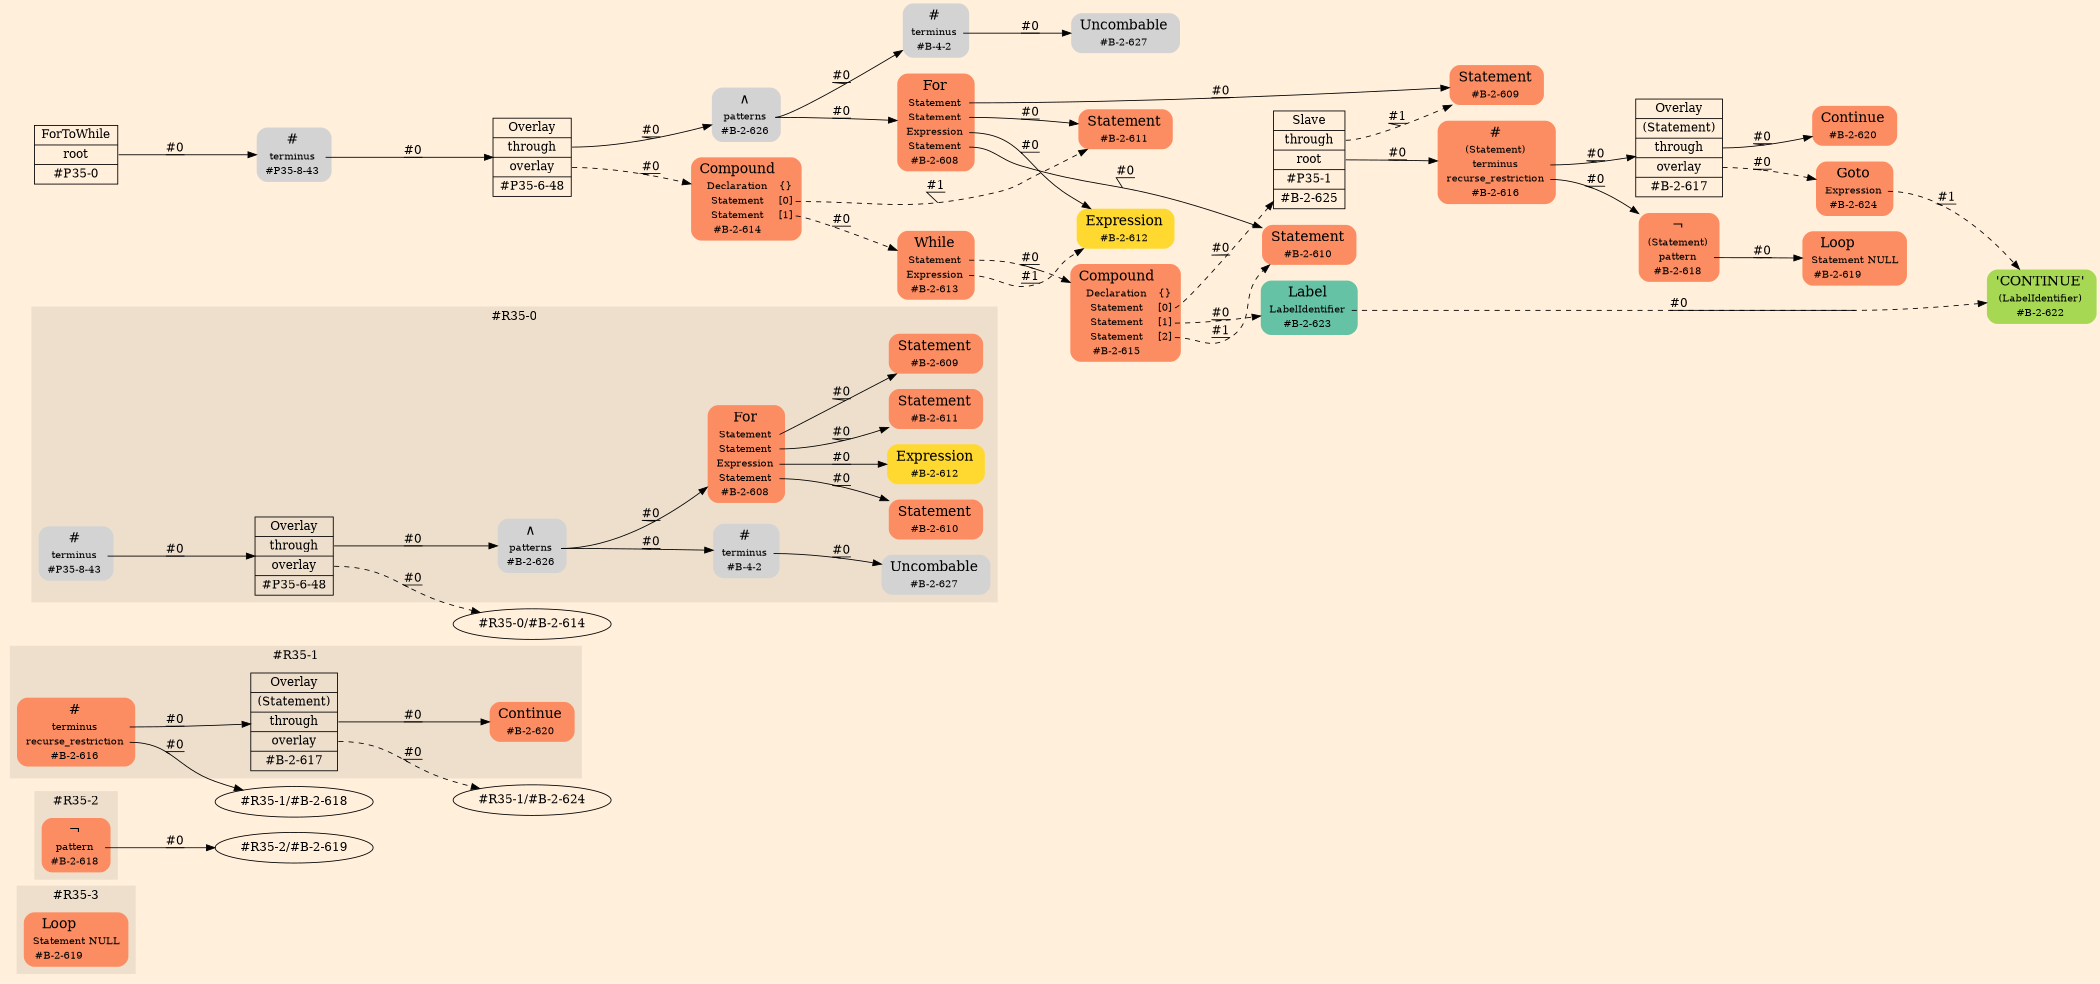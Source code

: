 digraph Inferno {
graph [
rankdir = "LR"
ranksep = 1.0
size = "14,20"
bgcolor = antiquewhite1
color = black
fontcolor = black
];
node [
];
subgraph "cluster#R35-3" {
label = "#R35-3"
style = "filled"
color = antiquewhite2
"#R35-3/#B-2-619" [
shape = "plaintext"
fillcolor = "/set28/2"
label = <<TABLE BORDER="0" CELLBORDER="0" CELLSPACING="0">
 <TR>
  <TD><FONT POINT-SIZE="16.0">Loop</FONT></TD>
  <TD></TD>
 </TR>
 <TR>
  <TD>Statement</TD>
  <TD PORT="port0">NULL</TD>
 </TR>
 <TR>
  <TD>#B-2-619</TD>
  <TD PORT="port1"></TD>
 </TR>
</TABLE>>
style = "rounded,filled"
fontsize = "12"
];
}
subgraph "cluster#R35-2" {
label = "#R35-2"
style = "filled"
color = antiquewhite2
"#R35-2/#B-2-618" [
shape = "plaintext"
fillcolor = "/set28/2"
label = <<TABLE BORDER="0" CELLBORDER="0" CELLSPACING="0">
 <TR>
  <TD><FONT POINT-SIZE="16.0">¬</FONT></TD>
  <TD></TD>
 </TR>
 <TR>
  <TD>pattern</TD>
  <TD PORT="port0"></TD>
 </TR>
 <TR>
  <TD>#B-2-618</TD>
  <TD PORT="port1"></TD>
 </TR>
</TABLE>>
style = "rounded,filled"
fontsize = "12"
];
}
"#R35-2/#B-2-618":port0 -> "#R35-2/#B-2-619" [style="solid"
label = "#0"
decorate = true
color = black
fontcolor = black
];
subgraph "cluster#R35-1" {
label = "#R35-1"
style = "filled"
color = antiquewhite2
"#R35-1/#B-2-620" [
shape = "plaintext"
fillcolor = "/set28/2"
label = <<TABLE BORDER="0" CELLBORDER="0" CELLSPACING="0">
 <TR>
  <TD><FONT POINT-SIZE="16.0">Continue</FONT></TD>
  <TD></TD>
 </TR>
 <TR>
  <TD>#B-2-620</TD>
  <TD PORT="port0"></TD>
 </TR>
</TABLE>>
style = "rounded,filled"
fontsize = "12"
];
"#R35-1/#B-2-616" [
shape = "plaintext"
fillcolor = "/set28/2"
label = <<TABLE BORDER="0" CELLBORDER="0" CELLSPACING="0">
 <TR>
  <TD><FONT POINT-SIZE="16.0">#</FONT></TD>
  <TD></TD>
 </TR>
 <TR>
  <TD>terminus</TD>
  <TD PORT="port0"></TD>
 </TR>
 <TR>
  <TD>recurse_restriction</TD>
  <TD PORT="port1"></TD>
 </TR>
 <TR>
  <TD>#B-2-616</TD>
  <TD PORT="port2"></TD>
 </TR>
</TABLE>>
style = "rounded,filled"
fontsize = "12"
];
"#R35-1/#B-2-617" [
shape = "record"
fillcolor = antiquewhite2
label = "<fixed> Overlay | <port0> (Statement) | <port1> through | <port2> overlay | <port3> #B-2-617"
style = "filled"
fontsize = "14"
color = black
fontcolor = black
];
}
"#R35-1/#B-2-616":port0 -> "#R35-1/#B-2-617" [style="solid"
label = "#0"
decorate = true
color = black
fontcolor = black
];
"#R35-1/#B-2-616":port1 -> "#R35-1/#B-2-618" [style="solid"
label = "#0"
decorate = true
color = black
fontcolor = black
];
"#R35-1/#B-2-617":port1 -> "#R35-1/#B-2-620" [style="solid"
label = "#0"
decorate = true
color = black
fontcolor = black
];
"#R35-1/#B-2-617":port2 -> "#R35-1/#B-2-624" [style="dashed"
label = "#0"
decorate = true
color = black
fontcolor = black
];
subgraph "cluster#R35-0" {
label = "#R35-0"
style = "filled"
color = antiquewhite2
"#R35-0/#B-2-627" [
shape = "plaintext"
label = <<TABLE BORDER="0" CELLBORDER="0" CELLSPACING="0">
 <TR>
  <TD><FONT POINT-SIZE="16.0">Uncombable</FONT></TD>
  <TD></TD>
 </TR>
 <TR>
  <TD>#B-2-627</TD>
  <TD PORT="port0"></TD>
 </TR>
</TABLE>>
style = "rounded,filled"
fontsize = "12"
];
"#R35-0/#B-4-2" [
shape = "plaintext"
label = <<TABLE BORDER="0" CELLBORDER="0" CELLSPACING="0">
 <TR>
  <TD><FONT POINT-SIZE="16.0">#</FONT></TD>
  <TD></TD>
 </TR>
 <TR>
  <TD>terminus</TD>
  <TD PORT="port0"></TD>
 </TR>
 <TR>
  <TD>#B-4-2</TD>
  <TD PORT="port1"></TD>
 </TR>
</TABLE>>
style = "rounded,filled"
fontsize = "12"
];
"#R35-0/#B-2-612" [
shape = "plaintext"
fillcolor = "/set28/6"
label = <<TABLE BORDER="0" CELLBORDER="0" CELLSPACING="0">
 <TR>
  <TD><FONT POINT-SIZE="16.0">Expression</FONT></TD>
  <TD></TD>
 </TR>
 <TR>
  <TD>#B-2-612</TD>
  <TD PORT="port0"></TD>
 </TR>
</TABLE>>
style = "rounded,filled"
fontsize = "12"
];
"#R35-0/#P35-6-48" [
shape = "record"
fillcolor = antiquewhite2
label = "<fixed> Overlay | <port0> through | <port1> overlay | <port2> #P35-6-48"
style = "filled"
fontsize = "14"
color = black
fontcolor = black
];
"#R35-0/#P35-8-43" [
shape = "plaintext"
label = <<TABLE BORDER="0" CELLBORDER="0" CELLSPACING="0">
 <TR>
  <TD><FONT POINT-SIZE="16.0">#</FONT></TD>
  <TD></TD>
 </TR>
 <TR>
  <TD>terminus</TD>
  <TD PORT="port0"></TD>
 </TR>
 <TR>
  <TD>#P35-8-43</TD>
  <TD PORT="port1"></TD>
 </TR>
</TABLE>>
style = "rounded,filled"
fontsize = "12"
];
"#R35-0/#B-2-608" [
shape = "plaintext"
fillcolor = "/set28/2"
label = <<TABLE BORDER="0" CELLBORDER="0" CELLSPACING="0">
 <TR>
  <TD><FONT POINT-SIZE="16.0">For</FONT></TD>
  <TD></TD>
 </TR>
 <TR>
  <TD>Statement</TD>
  <TD PORT="port0"></TD>
 </TR>
 <TR>
  <TD>Statement</TD>
  <TD PORT="port1"></TD>
 </TR>
 <TR>
  <TD>Expression</TD>
  <TD PORT="port2"></TD>
 </TR>
 <TR>
  <TD>Statement</TD>
  <TD PORT="port3"></TD>
 </TR>
 <TR>
  <TD>#B-2-608</TD>
  <TD PORT="port4"></TD>
 </TR>
</TABLE>>
style = "rounded,filled"
fontsize = "12"
];
"#R35-0/#B-2-626" [
shape = "plaintext"
label = <<TABLE BORDER="0" CELLBORDER="0" CELLSPACING="0">
 <TR>
  <TD><FONT POINT-SIZE="16.0">∧</FONT></TD>
  <TD></TD>
 </TR>
 <TR>
  <TD>patterns</TD>
  <TD PORT="port0"></TD>
 </TR>
 <TR>
  <TD>#B-2-626</TD>
  <TD PORT="port1"></TD>
 </TR>
</TABLE>>
style = "rounded,filled"
fontsize = "12"
];
"#R35-0/#B-2-610" [
shape = "plaintext"
fillcolor = "/set28/2"
label = <<TABLE BORDER="0" CELLBORDER="0" CELLSPACING="0">
 <TR>
  <TD><FONT POINT-SIZE="16.0">Statement</FONT></TD>
  <TD></TD>
 </TR>
 <TR>
  <TD>#B-2-610</TD>
  <TD PORT="port0"></TD>
 </TR>
</TABLE>>
style = "rounded,filled"
fontsize = "12"
];
"#R35-0/#B-2-609" [
shape = "plaintext"
fillcolor = "/set28/2"
label = <<TABLE BORDER="0" CELLBORDER="0" CELLSPACING="0">
 <TR>
  <TD><FONT POINT-SIZE="16.0">Statement</FONT></TD>
  <TD></TD>
 </TR>
 <TR>
  <TD>#B-2-609</TD>
  <TD PORT="port0"></TD>
 </TR>
</TABLE>>
style = "rounded,filled"
fontsize = "12"
];
"#R35-0/#B-2-611" [
shape = "plaintext"
fillcolor = "/set28/2"
label = <<TABLE BORDER="0" CELLBORDER="0" CELLSPACING="0">
 <TR>
  <TD><FONT POINT-SIZE="16.0">Statement</FONT></TD>
  <TD></TD>
 </TR>
 <TR>
  <TD>#B-2-611</TD>
  <TD PORT="port0"></TD>
 </TR>
</TABLE>>
style = "rounded,filled"
fontsize = "12"
];
}
"#R35-0/#B-4-2":port0 -> "#R35-0/#B-2-627" [style="solid"
label = "#0"
decorate = true
color = black
fontcolor = black
];
"#R35-0/#P35-6-48":port0 -> "#R35-0/#B-2-626" [style="solid"
label = "#0"
decorate = true
color = black
fontcolor = black
];
"#R35-0/#P35-6-48":port1 -> "#R35-0/#B-2-614" [style="dashed"
label = "#0"
decorate = true
color = black
fontcolor = black
];
"#R35-0/#P35-8-43":port0 -> "#R35-0/#P35-6-48" [style="solid"
label = "#0"
decorate = true
color = black
fontcolor = black
];
"#R35-0/#B-2-608":port0 -> "#R35-0/#B-2-609" [style="solid"
label = "#0"
decorate = true
color = black
fontcolor = black
];
"#R35-0/#B-2-608":port1 -> "#R35-0/#B-2-611" [style="solid"
label = "#0"
decorate = true
color = black
fontcolor = black
];
"#R35-0/#B-2-608":port2 -> "#R35-0/#B-2-612" [style="solid"
label = "#0"
decorate = true
color = black
fontcolor = black
];
"#R35-0/#B-2-608":port3 -> "#R35-0/#B-2-610" [style="solid"
label = "#0"
decorate = true
color = black
fontcolor = black
];
"#R35-0/#B-2-626":port0 -> "#R35-0/#B-2-608" [style="solid"
label = "#0"
decorate = true
color = black
fontcolor = black
];
"#R35-0/#B-2-626":port0 -> "#R35-0/#B-4-2" [style="solid"
label = "#0"
decorate = true
color = black
fontcolor = black
];
"CR#P35-0" [
shape = "record"
fillcolor = antiquewhite1
label = "<fixed> ForToWhile | <port0> root | <port1> #P35-0"
style = "filled"
fontsize = "14"
color = black
fontcolor = black
];
"#P35-8-43" [
shape = "plaintext"
label = <<TABLE BORDER="0" CELLBORDER="0" CELLSPACING="0">
 <TR>
  <TD><FONT POINT-SIZE="16.0">#</FONT></TD>
  <TD></TD>
 </TR>
 <TR>
  <TD>terminus</TD>
  <TD PORT="port0"></TD>
 </TR>
 <TR>
  <TD>#P35-8-43</TD>
  <TD PORT="port1"></TD>
 </TR>
</TABLE>>
style = "rounded,filled"
fontsize = "12"
];
"#P35-6-48" [
shape = "record"
fillcolor = antiquewhite1
label = "<fixed> Overlay | <port0> through | <port1> overlay | <port2> #P35-6-48"
style = "filled"
fontsize = "14"
color = black
fontcolor = black
];
"#B-2-626" [
shape = "plaintext"
label = <<TABLE BORDER="0" CELLBORDER="0" CELLSPACING="0">
 <TR>
  <TD><FONT POINT-SIZE="16.0">∧</FONT></TD>
  <TD></TD>
 </TR>
 <TR>
  <TD>patterns</TD>
  <TD PORT="port0"></TD>
 </TR>
 <TR>
  <TD>#B-2-626</TD>
  <TD PORT="port1"></TD>
 </TR>
</TABLE>>
style = "rounded,filled"
fontsize = "12"
];
"#B-2-608" [
shape = "plaintext"
fillcolor = "/set28/2"
label = <<TABLE BORDER="0" CELLBORDER="0" CELLSPACING="0">
 <TR>
  <TD><FONT POINT-SIZE="16.0">For</FONT></TD>
  <TD></TD>
 </TR>
 <TR>
  <TD>Statement</TD>
  <TD PORT="port0"></TD>
 </TR>
 <TR>
  <TD>Statement</TD>
  <TD PORT="port1"></TD>
 </TR>
 <TR>
  <TD>Expression</TD>
  <TD PORT="port2"></TD>
 </TR>
 <TR>
  <TD>Statement</TD>
  <TD PORT="port3"></TD>
 </TR>
 <TR>
  <TD>#B-2-608</TD>
  <TD PORT="port4"></TD>
 </TR>
</TABLE>>
style = "rounded,filled"
fontsize = "12"
];
"#B-2-609" [
shape = "plaintext"
fillcolor = "/set28/2"
label = <<TABLE BORDER="0" CELLBORDER="0" CELLSPACING="0">
 <TR>
  <TD><FONT POINT-SIZE="16.0">Statement</FONT></TD>
  <TD></TD>
 </TR>
 <TR>
  <TD>#B-2-609</TD>
  <TD PORT="port0"></TD>
 </TR>
</TABLE>>
style = "rounded,filled"
fontsize = "12"
];
"#B-2-611" [
shape = "plaintext"
fillcolor = "/set28/2"
label = <<TABLE BORDER="0" CELLBORDER="0" CELLSPACING="0">
 <TR>
  <TD><FONT POINT-SIZE="16.0">Statement</FONT></TD>
  <TD></TD>
 </TR>
 <TR>
  <TD>#B-2-611</TD>
  <TD PORT="port0"></TD>
 </TR>
</TABLE>>
style = "rounded,filled"
fontsize = "12"
];
"#B-2-612" [
shape = "plaintext"
fillcolor = "/set28/6"
label = <<TABLE BORDER="0" CELLBORDER="0" CELLSPACING="0">
 <TR>
  <TD><FONT POINT-SIZE="16.0">Expression</FONT></TD>
  <TD></TD>
 </TR>
 <TR>
  <TD>#B-2-612</TD>
  <TD PORT="port0"></TD>
 </TR>
</TABLE>>
style = "rounded,filled"
fontsize = "12"
];
"#B-2-610" [
shape = "plaintext"
fillcolor = "/set28/2"
label = <<TABLE BORDER="0" CELLBORDER="0" CELLSPACING="0">
 <TR>
  <TD><FONT POINT-SIZE="16.0">Statement</FONT></TD>
  <TD></TD>
 </TR>
 <TR>
  <TD>#B-2-610</TD>
  <TD PORT="port0"></TD>
 </TR>
</TABLE>>
style = "rounded,filled"
fontsize = "12"
];
"#B-4-2" [
shape = "plaintext"
label = <<TABLE BORDER="0" CELLBORDER="0" CELLSPACING="0">
 <TR>
  <TD><FONT POINT-SIZE="16.0">#</FONT></TD>
  <TD></TD>
 </TR>
 <TR>
  <TD>terminus</TD>
  <TD PORT="port0"></TD>
 </TR>
 <TR>
  <TD>#B-4-2</TD>
  <TD PORT="port1"></TD>
 </TR>
</TABLE>>
style = "rounded,filled"
fontsize = "12"
];
"#B-2-627" [
shape = "plaintext"
label = <<TABLE BORDER="0" CELLBORDER="0" CELLSPACING="0">
 <TR>
  <TD><FONT POINT-SIZE="16.0">Uncombable</FONT></TD>
  <TD></TD>
 </TR>
 <TR>
  <TD>#B-2-627</TD>
  <TD PORT="port0"></TD>
 </TR>
</TABLE>>
style = "rounded,filled"
fontsize = "12"
];
"#B-2-614" [
shape = "plaintext"
fillcolor = "/set28/2"
label = <<TABLE BORDER="0" CELLBORDER="0" CELLSPACING="0">
 <TR>
  <TD><FONT POINT-SIZE="16.0">Compound</FONT></TD>
  <TD></TD>
 </TR>
 <TR>
  <TD>Declaration</TD>
  <TD PORT="port0">{}</TD>
 </TR>
 <TR>
  <TD>Statement</TD>
  <TD PORT="port1">[0]</TD>
 </TR>
 <TR>
  <TD>Statement</TD>
  <TD PORT="port2">[1]</TD>
 </TR>
 <TR>
  <TD>#B-2-614</TD>
  <TD PORT="port3"></TD>
 </TR>
</TABLE>>
style = "rounded,filled"
fontsize = "12"
];
"#B-2-613" [
shape = "plaintext"
fillcolor = "/set28/2"
label = <<TABLE BORDER="0" CELLBORDER="0" CELLSPACING="0">
 <TR>
  <TD><FONT POINT-SIZE="16.0">While</FONT></TD>
  <TD></TD>
 </TR>
 <TR>
  <TD>Statement</TD>
  <TD PORT="port0"></TD>
 </TR>
 <TR>
  <TD>Expression</TD>
  <TD PORT="port1"></TD>
 </TR>
 <TR>
  <TD>#B-2-613</TD>
  <TD PORT="port2"></TD>
 </TR>
</TABLE>>
style = "rounded,filled"
fontsize = "12"
];
"#B-2-615" [
shape = "plaintext"
fillcolor = "/set28/2"
label = <<TABLE BORDER="0" CELLBORDER="0" CELLSPACING="0">
 <TR>
  <TD><FONT POINT-SIZE="16.0">Compound</FONT></TD>
  <TD></TD>
 </TR>
 <TR>
  <TD>Declaration</TD>
  <TD PORT="port0">{}</TD>
 </TR>
 <TR>
  <TD>Statement</TD>
  <TD PORT="port1">[0]</TD>
 </TR>
 <TR>
  <TD>Statement</TD>
  <TD PORT="port2">[1]</TD>
 </TR>
 <TR>
  <TD>Statement</TD>
  <TD PORT="port3">[2]</TD>
 </TR>
 <TR>
  <TD>#B-2-615</TD>
  <TD PORT="port4"></TD>
 </TR>
</TABLE>>
style = "rounded,filled"
fontsize = "12"
];
"#B-2-625" [
shape = "record"
fillcolor = antiquewhite1
label = "<fixed> Slave | <port0> through | <port1> root | <port2> #P35-1 | <port3> #B-2-625"
style = "filled"
fontsize = "14"
color = black
fontcolor = black
];
"#B-2-616" [
shape = "plaintext"
fillcolor = "/set28/2"
label = <<TABLE BORDER="0" CELLBORDER="0" CELLSPACING="0">
 <TR>
  <TD><FONT POINT-SIZE="16.0">#</FONT></TD>
  <TD></TD>
 </TR>
 <TR>
  <TD>(Statement)</TD>
  <TD PORT="port0"></TD>
 </TR>
 <TR>
  <TD>terminus</TD>
  <TD PORT="port1"></TD>
 </TR>
 <TR>
  <TD>recurse_restriction</TD>
  <TD PORT="port2"></TD>
 </TR>
 <TR>
  <TD>#B-2-616</TD>
  <TD PORT="port3"></TD>
 </TR>
</TABLE>>
style = "rounded,filled"
fontsize = "12"
];
"#B-2-617" [
shape = "record"
fillcolor = antiquewhite1
label = "<fixed> Overlay | <port0> (Statement) | <port1> through | <port2> overlay | <port3> #B-2-617"
style = "filled"
fontsize = "14"
color = black
fontcolor = black
];
"#B-2-620" [
shape = "plaintext"
fillcolor = "/set28/2"
label = <<TABLE BORDER="0" CELLBORDER="0" CELLSPACING="0">
 <TR>
  <TD><FONT POINT-SIZE="16.0">Continue</FONT></TD>
  <TD></TD>
 </TR>
 <TR>
  <TD>#B-2-620</TD>
  <TD PORT="port0"></TD>
 </TR>
</TABLE>>
style = "rounded,filled"
fontsize = "12"
];
"#B-2-624" [
shape = "plaintext"
fillcolor = "/set28/2"
label = <<TABLE BORDER="0" CELLBORDER="0" CELLSPACING="0">
 <TR>
  <TD><FONT POINT-SIZE="16.0">Goto</FONT></TD>
  <TD></TD>
 </TR>
 <TR>
  <TD>Expression</TD>
  <TD PORT="port0"></TD>
 </TR>
 <TR>
  <TD>#B-2-624</TD>
  <TD PORT="port1"></TD>
 </TR>
</TABLE>>
style = "rounded,filled"
fontsize = "12"
];
"#B-2-622" [
shape = "plaintext"
fillcolor = "/set28/5"
label = <<TABLE BORDER="0" CELLBORDER="0" CELLSPACING="0">
 <TR>
  <TD><FONT POINT-SIZE="16.0">'CONTINUE'</FONT></TD>
  <TD></TD>
 </TR>
 <TR>
  <TD>(LabelIdentifier)</TD>
  <TD PORT="port0"></TD>
 </TR>
 <TR>
  <TD>#B-2-622</TD>
  <TD PORT="port1"></TD>
 </TR>
</TABLE>>
style = "rounded,filled"
fontsize = "12"
];
"#B-2-618" [
shape = "plaintext"
fillcolor = "/set28/2"
label = <<TABLE BORDER="0" CELLBORDER="0" CELLSPACING="0">
 <TR>
  <TD><FONT POINT-SIZE="16.0">¬</FONT></TD>
  <TD></TD>
 </TR>
 <TR>
  <TD>(Statement)</TD>
  <TD PORT="port0"></TD>
 </TR>
 <TR>
  <TD>pattern</TD>
  <TD PORT="port1"></TD>
 </TR>
 <TR>
  <TD>#B-2-618</TD>
  <TD PORT="port2"></TD>
 </TR>
</TABLE>>
style = "rounded,filled"
fontsize = "12"
];
"#B-2-619" [
shape = "plaintext"
fillcolor = "/set28/2"
label = <<TABLE BORDER="0" CELLBORDER="0" CELLSPACING="0">
 <TR>
  <TD><FONT POINT-SIZE="16.0">Loop</FONT></TD>
  <TD></TD>
 </TR>
 <TR>
  <TD>Statement</TD>
  <TD PORT="port0">NULL</TD>
 </TR>
 <TR>
  <TD>#B-2-619</TD>
  <TD PORT="port1"></TD>
 </TR>
</TABLE>>
style = "rounded,filled"
fontsize = "12"
];
"#B-2-623" [
shape = "plaintext"
fillcolor = "/set28/1"
label = <<TABLE BORDER="0" CELLBORDER="0" CELLSPACING="0">
 <TR>
  <TD><FONT POINT-SIZE="16.0">Label</FONT></TD>
  <TD></TD>
 </TR>
 <TR>
  <TD>LabelIdentifier</TD>
  <TD PORT="port0"></TD>
 </TR>
 <TR>
  <TD>#B-2-623</TD>
  <TD PORT="port1"></TD>
 </TR>
</TABLE>>
style = "rounded,filled"
fontsize = "12"
];
"CR#P35-0":port0 -> "#P35-8-43" [style="solid"
label = "#0"
decorate = true
color = black
fontcolor = black
];
"#P35-8-43":port0 -> "#P35-6-48" [style="solid"
label = "#0"
decorate = true
color = black
fontcolor = black
];
"#P35-6-48":port0 -> "#B-2-626" [style="solid"
label = "#0"
decorate = true
color = black
fontcolor = black
];
"#P35-6-48":port1 -> "#B-2-614" [style="dashed"
label = "#0"
decorate = true
color = black
fontcolor = black
];
"#B-2-626":port0 -> "#B-2-608" [style="solid"
label = "#0"
decorate = true
color = black
fontcolor = black
];
"#B-2-626":port0 -> "#B-4-2" [style="solid"
label = "#0"
decorate = true
color = black
fontcolor = black
];
"#B-2-608":port0 -> "#B-2-609" [style="solid"
label = "#0"
decorate = true
color = black
fontcolor = black
];
"#B-2-608":port1 -> "#B-2-611" [style="solid"
label = "#0"
decorate = true
color = black
fontcolor = black
];
"#B-2-608":port2 -> "#B-2-612" [style="solid"
label = "#0"
decorate = true
color = black
fontcolor = black
];
"#B-2-608":port3 -> "#B-2-610" [style="solid"
label = "#0"
decorate = true
color = black
fontcolor = black
];
"#B-4-2":port0 -> "#B-2-627" [style="solid"
label = "#0"
decorate = true
color = black
fontcolor = black
];
"#B-2-614":port1 -> "#B-2-611" [style="dashed"
label = "#1"
decorate = true
color = black
fontcolor = black
];
"#B-2-614":port2 -> "#B-2-613" [style="dashed"
label = "#0"
decorate = true
color = black
fontcolor = black
];
"#B-2-613":port0 -> "#B-2-615" [style="dashed"
label = "#0"
decorate = true
color = black
fontcolor = black
];
"#B-2-613":port1 -> "#B-2-612" [style="dashed"
label = "#1"
decorate = true
color = black
fontcolor = black
];
"#B-2-615":port1 -> "#B-2-625" [style="dashed"
label = "#0"
decorate = true
color = black
fontcolor = black
];
"#B-2-615":port2 -> "#B-2-623" [style="dashed"
label = "#0"
decorate = true
color = black
fontcolor = black
];
"#B-2-615":port3 -> "#B-2-610" [style="dashed"
label = "#1"
decorate = true
color = black
fontcolor = black
];
"#B-2-625":port0 -> "#B-2-609" [style="dashed"
label = "#1"
decorate = true
color = black
fontcolor = black
];
"#B-2-625":port1 -> "#B-2-616" [style="solid"
label = "#0"
decorate = true
color = black
fontcolor = black
];
"#B-2-616":port1 -> "#B-2-617" [style="solid"
label = "#0"
decorate = true
color = black
fontcolor = black
];
"#B-2-616":port2 -> "#B-2-618" [style="solid"
label = "#0"
decorate = true
color = black
fontcolor = black
];
"#B-2-617":port1 -> "#B-2-620" [style="solid"
label = "#0"
decorate = true
color = black
fontcolor = black
];
"#B-2-617":port2 -> "#B-2-624" [style="dashed"
label = "#0"
decorate = true
color = black
fontcolor = black
];
"#B-2-624":port0 -> "#B-2-622" [style="dashed"
label = "#1"
decorate = true
color = black
fontcolor = black
];
"#B-2-618":port1 -> "#B-2-619" [style="solid"
label = "#0"
decorate = true
color = black
fontcolor = black
];
"#B-2-623":port0 -> "#B-2-622" [style="dashed"
label = "#0"
decorate = true
color = black
fontcolor = black
];
}
